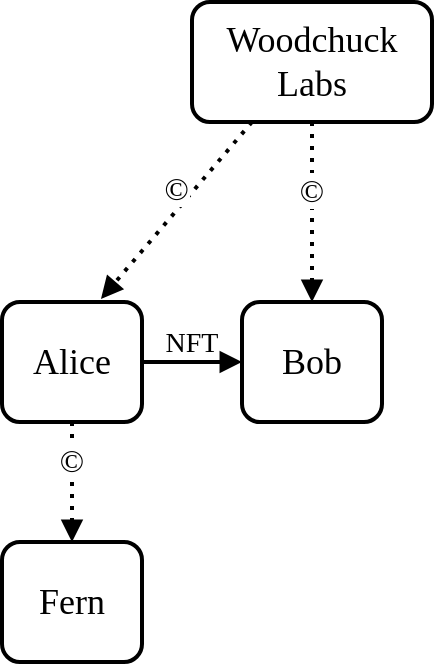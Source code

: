 <mxfile version="17.0.0" type="device"><diagram id="8BzAV--uSlmVRSDxpISB" name="Page-1"><mxGraphModel dx="470" dy="296" grid="1" gridSize="10" guides="1" tooltips="1" connect="1" arrows="1" fold="1" page="1" pageScale="1" pageWidth="850" pageHeight="1100" math="0" shadow="0"><root><mxCell id="0"/><mxCell id="1" parent="0"/><mxCell id="lcN00ite2Dx3WZ7mNQ_Q-22" value="©" style="edgeStyle=none;rounded=0;orthogonalLoop=1;jettySize=auto;html=0;entryX=0.707;entryY=-0.025;entryDx=0;entryDy=0;fontFamily=Georgia;fontSize=16;endArrow=block;endFill=1;strokeWidth=2;dashed=1;dashPattern=1 2;verticalAlign=bottom;exitX=0.25;exitY=1;exitDx=0;exitDy=0;entryPerimeter=0;" edge="1" parent="1" source="lcN00ite2Dx3WZ7mNQ_Q-3" target="lcN00ite2Dx3WZ7mNQ_Q-15"><mxGeometry relative="1" as="geometry"><mxPoint x="340" y="200" as="sourcePoint"/></mxGeometry></mxCell><mxCell id="lcN00ite2Dx3WZ7mNQ_Q-3" value="&lt;font style=&quot;font-size: 18px&quot;&gt;Woodchuck Labs&lt;/font&gt;" style="rounded=1;whiteSpace=wrap;html=1;fontFamily=Georgia;strokeWidth=2;" vertex="1" parent="1"><mxGeometry x="295" y="130" width="120" height="60" as="geometry"/></mxCell><mxCell id="lcN00ite2Dx3WZ7mNQ_Q-21" value="NFT" style="edgeStyle=none;rounded=0;orthogonalLoop=1;jettySize=auto;html=0;exitX=1;exitY=0.5;exitDx=0;exitDy=0;entryX=0;entryY=0.5;entryDx=0;entryDy=0;fontFamily=Georgia;fontSize=14;endArrow=block;endFill=1;strokeWidth=2;verticalAlign=bottom;" edge="1" parent="1" source="lcN00ite2Dx3WZ7mNQ_Q-15" target="lcN00ite2Dx3WZ7mNQ_Q-16"><mxGeometry relative="1" as="geometry"/></mxCell><mxCell id="lcN00ite2Dx3WZ7mNQ_Q-15" value="&lt;font style=&quot;font-size: 18px&quot;&gt;Alice&lt;/font&gt;" style="rounded=1;whiteSpace=wrap;html=1;fontFamily=Georgia;fontSize=12;strokeWidth=2;" vertex="1" parent="1"><mxGeometry x="200" y="280" width="70" height="60" as="geometry"/></mxCell><mxCell id="lcN00ite2Dx3WZ7mNQ_Q-16" value="&lt;font style=&quot;font-size: 18px&quot;&gt;Bob&lt;/font&gt;" style="rounded=1;whiteSpace=wrap;html=1;fontFamily=Georgia;fontSize=12;strokeWidth=2;" vertex="1" parent="1"><mxGeometry x="320" y="280" width="70" height="60" as="geometry"/></mxCell><mxCell id="lcN00ite2Dx3WZ7mNQ_Q-26" value="&lt;font style=&quot;font-size: 18px&quot;&gt;Fern&lt;/font&gt;" style="rounded=1;whiteSpace=wrap;html=1;fontFamily=Georgia;fontSize=12;strokeWidth=2;" vertex="1" parent="1"><mxGeometry x="200" y="400" width="70" height="60" as="geometry"/></mxCell><mxCell id="lcN00ite2Dx3WZ7mNQ_Q-29" value="©" style="edgeStyle=none;rounded=0;orthogonalLoop=1;jettySize=auto;html=0;entryX=0.5;entryY=0;entryDx=0;entryDy=0;fontFamily=Georgia;fontSize=16;endArrow=block;endFill=1;strokeWidth=2;dashed=1;dashPattern=1 2;verticalAlign=bottom;exitX=0.5;exitY=1;exitDx=0;exitDy=0;" edge="1" parent="1" source="lcN00ite2Dx3WZ7mNQ_Q-3" target="lcN00ite2Dx3WZ7mNQ_Q-16"><mxGeometry relative="1" as="geometry"><mxPoint x="335" y="200" as="sourcePoint"/><mxPoint x="245" y="290" as="targetPoint"/></mxGeometry></mxCell><mxCell id="lcN00ite2Dx3WZ7mNQ_Q-30" value="©" style="edgeStyle=none;rounded=0;orthogonalLoop=1;jettySize=auto;html=0;entryX=0.5;entryY=0;entryDx=0;entryDy=0;fontFamily=Georgia;fontSize=16;endArrow=block;endFill=1;strokeWidth=2;dashed=1;dashPattern=1 2;verticalAlign=bottom;exitX=0.5;exitY=1;exitDx=0;exitDy=0;" edge="1" parent="1" source="lcN00ite2Dx3WZ7mNQ_Q-15" target="lcN00ite2Dx3WZ7mNQ_Q-26"><mxGeometry relative="1" as="geometry"><mxPoint x="345" y="210" as="sourcePoint"/><mxPoint x="255" y="300" as="targetPoint"/></mxGeometry></mxCell></root></mxGraphModel></diagram></mxfile>